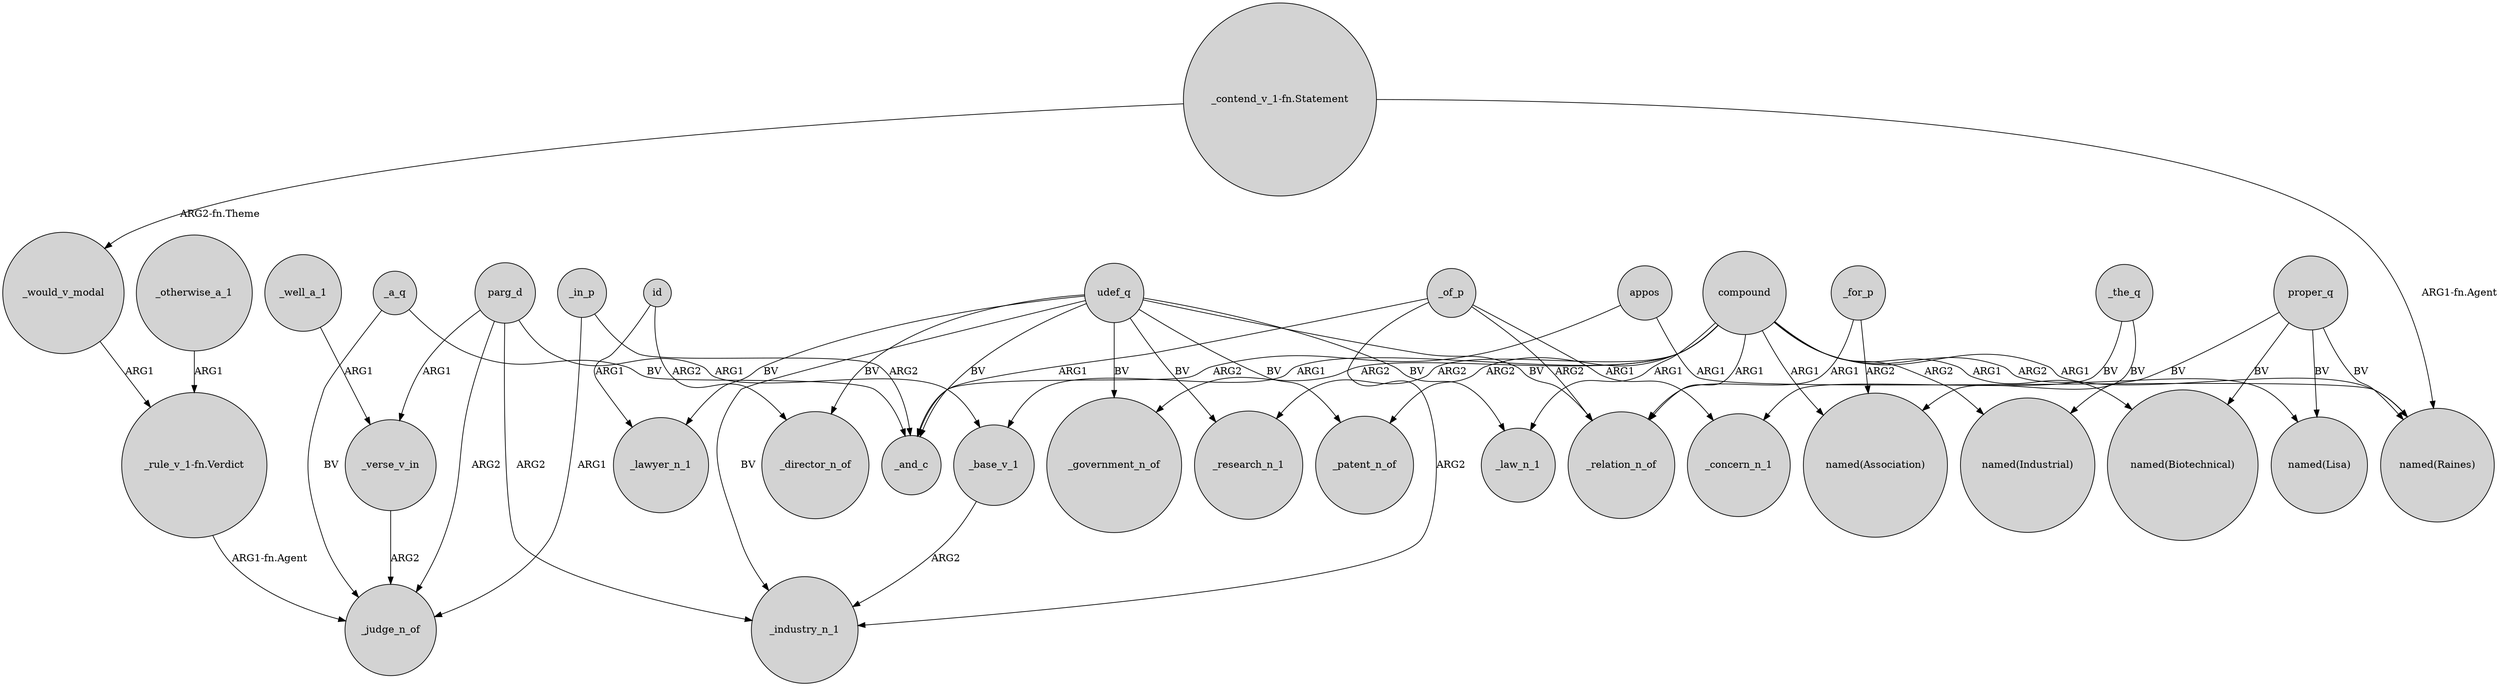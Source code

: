 digraph {
	node [shape=circle style=filled]
	parg_d -> _industry_n_1 [label=ARG2]
	"_contend_v_1-fn.Statement" -> "named(Raines)" [label="ARG1-fn.Agent"]
	id -> _director_n_of [label=ARG2]
	compound -> _government_n_of [label=ARG2]
	udef_q -> _government_n_of [label=BV]
	_of_p -> _relation_n_of [label=ARG2]
	_verse_v_in -> _judge_n_of [label=ARG2]
	udef_q -> _research_n_1 [label=BV]
	udef_q -> _relation_n_of [label=BV]
	"_rule_v_1-fn.Verdict" -> _judge_n_of [label="ARG1-fn.Agent"]
	parg_d -> _verse_v_in [label=ARG1]
	_would_v_modal -> "_rule_v_1-fn.Verdict" [label=ARG1]
	udef_q -> _law_n_1 [label=BV]
	_base_v_1 -> _industry_n_1 [label=ARG2]
	appos -> "named(Raines)" [label=ARG1]
	compound -> "named(Biotechnical)" [label=ARG1]
	proper_q -> "named(Lisa)" [label=BV]
	_of_p -> _industry_n_1 [label=ARG2]
	_the_q -> _concern_n_1 [label=BV]
	_a_q -> _judge_n_of [label=BV]
	compound -> _patent_n_of [label=ARG2]
	udef_q -> _patent_n_of [label=BV]
	compound -> "named(Industrial)" [label=ARG2]
	proper_q -> "named(Industrial)" [label=BV]
	compound -> _base_v_1 [label=ARG1]
	appos -> _and_c [label=ARG2]
	_well_a_1 -> _verse_v_in [label=ARG1]
	compound -> "named(Lisa)" [label=ARG2]
	_in_p -> _judge_n_of [label=ARG1]
	udef_q -> _lawyer_n_1 [label=BV]
	_a_q -> _and_c [label=BV]
	_of_p -> _and_c [label=ARG1]
	udef_q -> _industry_n_1 [label=BV]
	proper_q -> "named(Biotechnical)" [label=BV]
	parg_d -> _judge_n_of [label=ARG2]
	_for_p -> "named(Association)" [label=ARG2]
	"_contend_v_1-fn.Statement" -> _would_v_modal [label="ARG2-fn.Theme"]
	_for_p -> _relation_n_of [label=ARG1]
	_the_q -> "named(Association)" [label=BV]
	parg_d -> _base_v_1 [label=ARG1]
	compound -> _law_n_1 [label=ARG1]
	compound -> "named(Association)" [label=ARG1]
	compound -> _relation_n_of [label=ARG1]
	udef_q -> _and_c [label=BV]
	compound -> _research_n_1 [label=ARG2]
	_of_p -> _concern_n_1 [label=ARG1]
	_in_p -> _and_c [label=ARG2]
	udef_q -> _director_n_of [label=BV]
	compound -> "named(Raines)" [label=ARG1]
	id -> _lawyer_n_1 [label=ARG1]
	_otherwise_a_1 -> "_rule_v_1-fn.Verdict" [label=ARG1]
	proper_q -> "named(Raines)" [label=BV]
}
